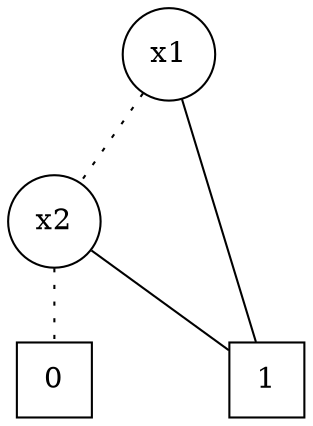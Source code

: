 graph {
  nodesep=0.8;
  ranksep=0.5;
  
  
  node[shape=circle];
  x1_1 [label="x1"];
  x2_1 [label="x2"];
  
  node[shape=square];
  
  0 [label="0"]
  1 [label="1"]
  
  x1_1 -- x2_1 [style="dotted"];
  x1_1 -- 1 [style="solid"];
  x2_1 -- 1 [style="solid"];
  x2_1 -- 0 [style="dotted"];
  
}